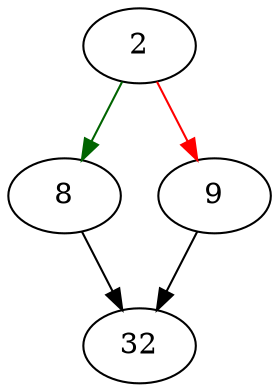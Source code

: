 strict digraph "sqlite3UpsertDup" {
	// Node definitions.
	2 [entry=true];
	8;
	9;
	32;

	// Edge definitions.
	2 -> 8 [
		color=darkgreen
		cond=true
	];
	2 -> 9 [
		color=red
		cond=false
	];
	8 -> 32;
	9 -> 32;
}